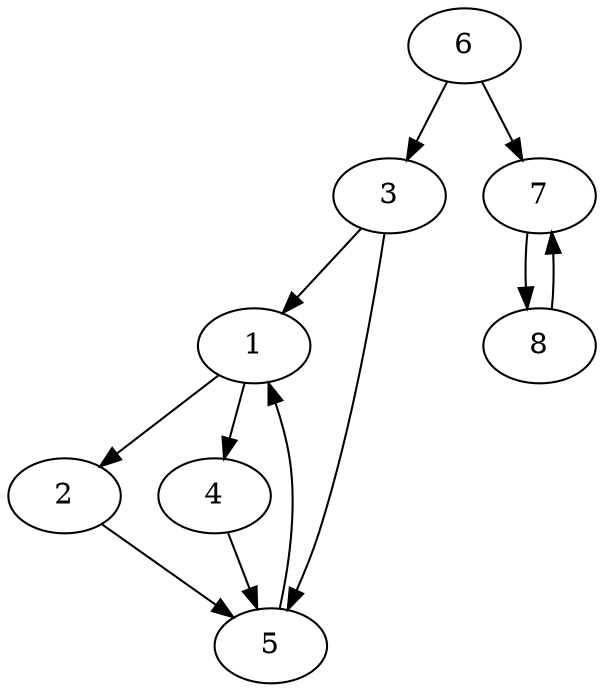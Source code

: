 digraph G {
  1;
  2;
  3;
  4;
  5;
  6;
  7;
  8;
  1 -> 2;
  1 -> 4;
  2 -> 5;
  3 -> 1;
  3 -> 5;
  4 -> 5;
  5 -> 1;
  6 -> 3;
  6 -> 7;
  7 -> 8;
  8 -> 7;
}
